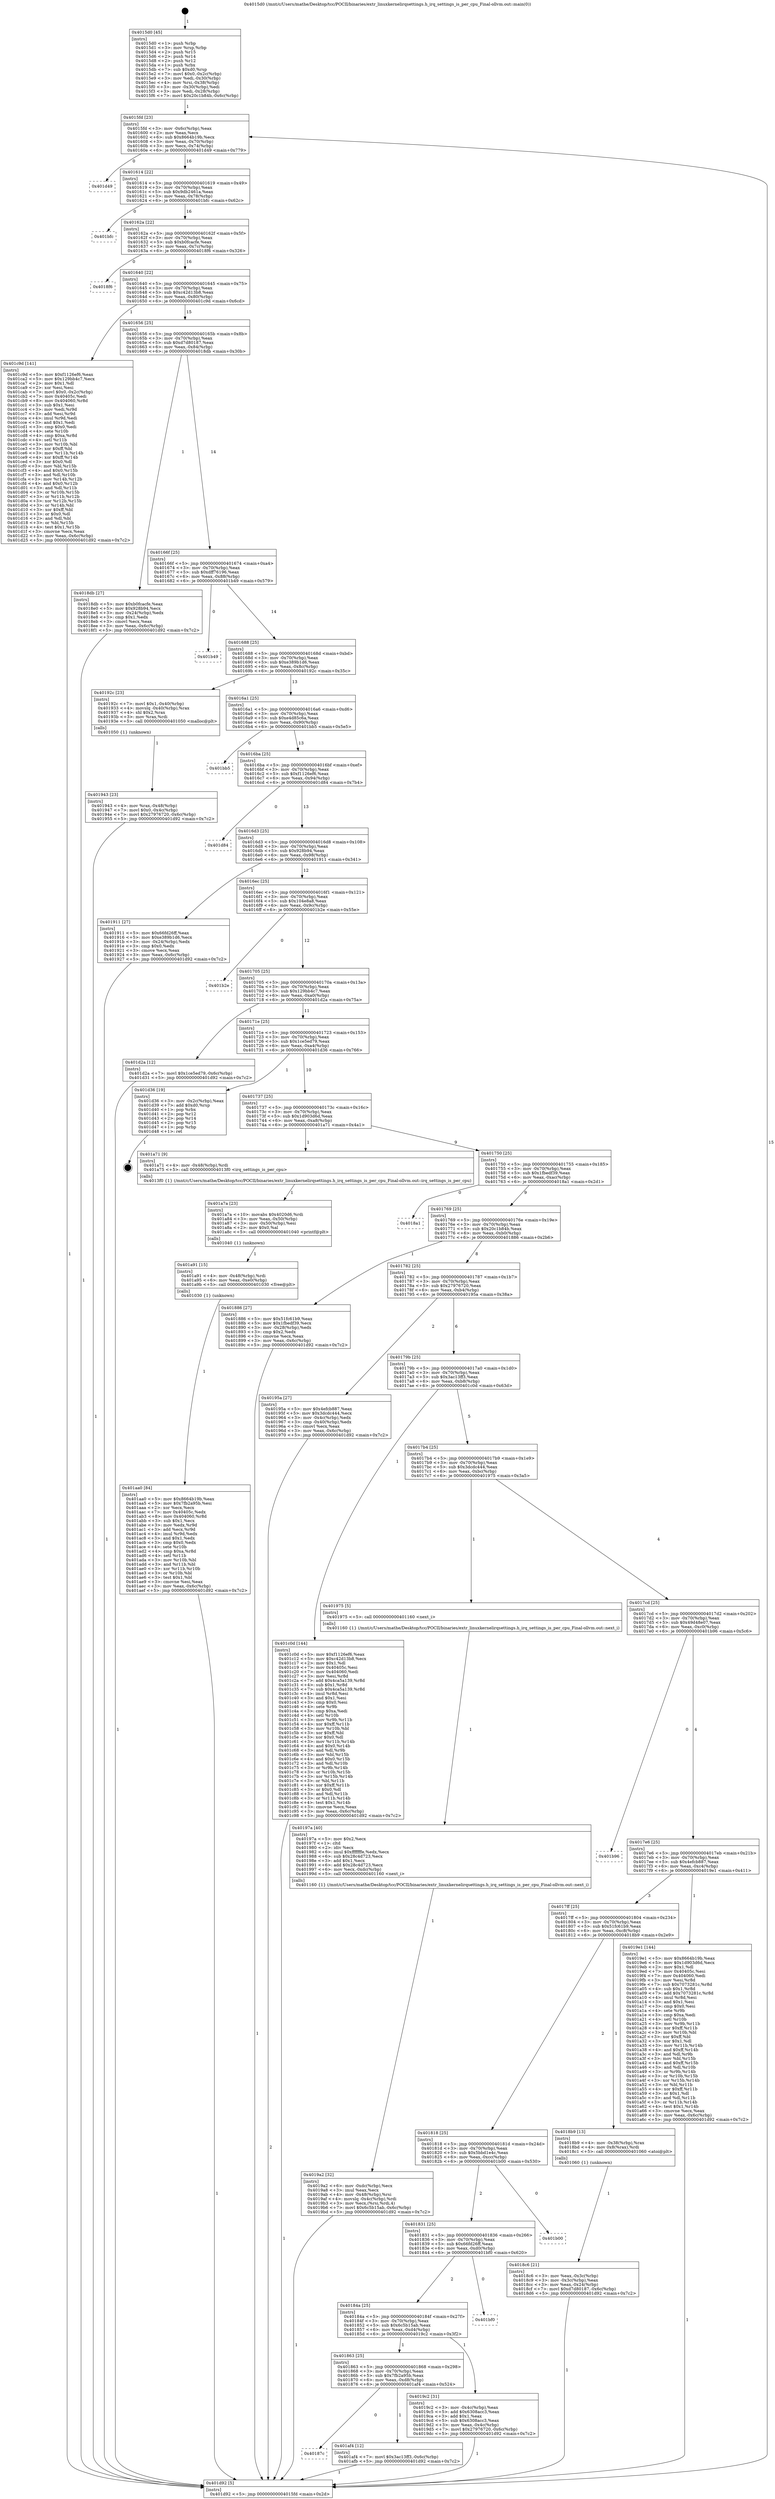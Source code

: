 digraph "0x4015d0" {
  label = "0x4015d0 (/mnt/c/Users/mathe/Desktop/tcc/POCII/binaries/extr_linuxkernelirqsettings.h_irq_settings_is_per_cpu_Final-ollvm.out::main(0))"
  labelloc = "t"
  node[shape=record]

  Entry [label="",width=0.3,height=0.3,shape=circle,fillcolor=black,style=filled]
  "0x4015fd" [label="{
     0x4015fd [23]\l
     | [instrs]\l
     &nbsp;&nbsp;0x4015fd \<+3\>: mov -0x6c(%rbp),%eax\l
     &nbsp;&nbsp;0x401600 \<+2\>: mov %eax,%ecx\l
     &nbsp;&nbsp;0x401602 \<+6\>: sub $0x8664b19b,%ecx\l
     &nbsp;&nbsp;0x401608 \<+3\>: mov %eax,-0x70(%rbp)\l
     &nbsp;&nbsp;0x40160b \<+3\>: mov %ecx,-0x74(%rbp)\l
     &nbsp;&nbsp;0x40160e \<+6\>: je 0000000000401d49 \<main+0x779\>\l
  }"]
  "0x401d49" [label="{
     0x401d49\l
  }", style=dashed]
  "0x401614" [label="{
     0x401614 [22]\l
     | [instrs]\l
     &nbsp;&nbsp;0x401614 \<+5\>: jmp 0000000000401619 \<main+0x49\>\l
     &nbsp;&nbsp;0x401619 \<+3\>: mov -0x70(%rbp),%eax\l
     &nbsp;&nbsp;0x40161c \<+5\>: sub $0x9db2461a,%eax\l
     &nbsp;&nbsp;0x401621 \<+3\>: mov %eax,-0x78(%rbp)\l
     &nbsp;&nbsp;0x401624 \<+6\>: je 0000000000401bfc \<main+0x62c\>\l
  }"]
  Exit [label="",width=0.3,height=0.3,shape=circle,fillcolor=black,style=filled,peripheries=2]
  "0x401bfc" [label="{
     0x401bfc\l
  }", style=dashed]
  "0x40162a" [label="{
     0x40162a [22]\l
     | [instrs]\l
     &nbsp;&nbsp;0x40162a \<+5\>: jmp 000000000040162f \<main+0x5f\>\l
     &nbsp;&nbsp;0x40162f \<+3\>: mov -0x70(%rbp),%eax\l
     &nbsp;&nbsp;0x401632 \<+5\>: sub $0xb0fcacfe,%eax\l
     &nbsp;&nbsp;0x401637 \<+3\>: mov %eax,-0x7c(%rbp)\l
     &nbsp;&nbsp;0x40163a \<+6\>: je 00000000004018f6 \<main+0x326\>\l
  }"]
  "0x40187c" [label="{
     0x40187c\l
  }", style=dashed]
  "0x4018f6" [label="{
     0x4018f6\l
  }", style=dashed]
  "0x401640" [label="{
     0x401640 [22]\l
     | [instrs]\l
     &nbsp;&nbsp;0x401640 \<+5\>: jmp 0000000000401645 \<main+0x75\>\l
     &nbsp;&nbsp;0x401645 \<+3\>: mov -0x70(%rbp),%eax\l
     &nbsp;&nbsp;0x401648 \<+5\>: sub $0xc42d13b8,%eax\l
     &nbsp;&nbsp;0x40164d \<+3\>: mov %eax,-0x80(%rbp)\l
     &nbsp;&nbsp;0x401650 \<+6\>: je 0000000000401c9d \<main+0x6cd\>\l
  }"]
  "0x401af4" [label="{
     0x401af4 [12]\l
     | [instrs]\l
     &nbsp;&nbsp;0x401af4 \<+7\>: movl $0x3ac13ff3,-0x6c(%rbp)\l
     &nbsp;&nbsp;0x401afb \<+5\>: jmp 0000000000401d92 \<main+0x7c2\>\l
  }"]
  "0x401c9d" [label="{
     0x401c9d [141]\l
     | [instrs]\l
     &nbsp;&nbsp;0x401c9d \<+5\>: mov $0xf1126ef6,%eax\l
     &nbsp;&nbsp;0x401ca2 \<+5\>: mov $0x129bb4c7,%ecx\l
     &nbsp;&nbsp;0x401ca7 \<+2\>: mov $0x1,%dl\l
     &nbsp;&nbsp;0x401ca9 \<+2\>: xor %esi,%esi\l
     &nbsp;&nbsp;0x401cab \<+7\>: movl $0x0,-0x2c(%rbp)\l
     &nbsp;&nbsp;0x401cb2 \<+7\>: mov 0x40405c,%edi\l
     &nbsp;&nbsp;0x401cb9 \<+8\>: mov 0x404060,%r8d\l
     &nbsp;&nbsp;0x401cc1 \<+3\>: sub $0x1,%esi\l
     &nbsp;&nbsp;0x401cc4 \<+3\>: mov %edi,%r9d\l
     &nbsp;&nbsp;0x401cc7 \<+3\>: add %esi,%r9d\l
     &nbsp;&nbsp;0x401cca \<+4\>: imul %r9d,%edi\l
     &nbsp;&nbsp;0x401cce \<+3\>: and $0x1,%edi\l
     &nbsp;&nbsp;0x401cd1 \<+3\>: cmp $0x0,%edi\l
     &nbsp;&nbsp;0x401cd4 \<+4\>: sete %r10b\l
     &nbsp;&nbsp;0x401cd8 \<+4\>: cmp $0xa,%r8d\l
     &nbsp;&nbsp;0x401cdc \<+4\>: setl %r11b\l
     &nbsp;&nbsp;0x401ce0 \<+3\>: mov %r10b,%bl\l
     &nbsp;&nbsp;0x401ce3 \<+3\>: xor $0xff,%bl\l
     &nbsp;&nbsp;0x401ce6 \<+3\>: mov %r11b,%r14b\l
     &nbsp;&nbsp;0x401ce9 \<+4\>: xor $0xff,%r14b\l
     &nbsp;&nbsp;0x401ced \<+3\>: xor $0x0,%dl\l
     &nbsp;&nbsp;0x401cf0 \<+3\>: mov %bl,%r15b\l
     &nbsp;&nbsp;0x401cf3 \<+4\>: and $0x0,%r15b\l
     &nbsp;&nbsp;0x401cf7 \<+3\>: and %dl,%r10b\l
     &nbsp;&nbsp;0x401cfa \<+3\>: mov %r14b,%r12b\l
     &nbsp;&nbsp;0x401cfd \<+4\>: and $0x0,%r12b\l
     &nbsp;&nbsp;0x401d01 \<+3\>: and %dl,%r11b\l
     &nbsp;&nbsp;0x401d04 \<+3\>: or %r10b,%r15b\l
     &nbsp;&nbsp;0x401d07 \<+3\>: or %r11b,%r12b\l
     &nbsp;&nbsp;0x401d0a \<+3\>: xor %r12b,%r15b\l
     &nbsp;&nbsp;0x401d0d \<+3\>: or %r14b,%bl\l
     &nbsp;&nbsp;0x401d10 \<+3\>: xor $0xff,%bl\l
     &nbsp;&nbsp;0x401d13 \<+3\>: or $0x0,%dl\l
     &nbsp;&nbsp;0x401d16 \<+2\>: and %dl,%bl\l
     &nbsp;&nbsp;0x401d18 \<+3\>: or %bl,%r15b\l
     &nbsp;&nbsp;0x401d1b \<+4\>: test $0x1,%r15b\l
     &nbsp;&nbsp;0x401d1f \<+3\>: cmovne %ecx,%eax\l
     &nbsp;&nbsp;0x401d22 \<+3\>: mov %eax,-0x6c(%rbp)\l
     &nbsp;&nbsp;0x401d25 \<+5\>: jmp 0000000000401d92 \<main+0x7c2\>\l
  }"]
  "0x401656" [label="{
     0x401656 [25]\l
     | [instrs]\l
     &nbsp;&nbsp;0x401656 \<+5\>: jmp 000000000040165b \<main+0x8b\>\l
     &nbsp;&nbsp;0x40165b \<+3\>: mov -0x70(%rbp),%eax\l
     &nbsp;&nbsp;0x40165e \<+5\>: sub $0xd7d80187,%eax\l
     &nbsp;&nbsp;0x401663 \<+6\>: mov %eax,-0x84(%rbp)\l
     &nbsp;&nbsp;0x401669 \<+6\>: je 00000000004018db \<main+0x30b\>\l
  }"]
  "0x401aa0" [label="{
     0x401aa0 [84]\l
     | [instrs]\l
     &nbsp;&nbsp;0x401aa0 \<+5\>: mov $0x8664b19b,%eax\l
     &nbsp;&nbsp;0x401aa5 \<+5\>: mov $0x7fb2a95b,%esi\l
     &nbsp;&nbsp;0x401aaa \<+2\>: xor %ecx,%ecx\l
     &nbsp;&nbsp;0x401aac \<+7\>: mov 0x40405c,%edx\l
     &nbsp;&nbsp;0x401ab3 \<+8\>: mov 0x404060,%r8d\l
     &nbsp;&nbsp;0x401abb \<+3\>: sub $0x1,%ecx\l
     &nbsp;&nbsp;0x401abe \<+3\>: mov %edx,%r9d\l
     &nbsp;&nbsp;0x401ac1 \<+3\>: add %ecx,%r9d\l
     &nbsp;&nbsp;0x401ac4 \<+4\>: imul %r9d,%edx\l
     &nbsp;&nbsp;0x401ac8 \<+3\>: and $0x1,%edx\l
     &nbsp;&nbsp;0x401acb \<+3\>: cmp $0x0,%edx\l
     &nbsp;&nbsp;0x401ace \<+4\>: sete %r10b\l
     &nbsp;&nbsp;0x401ad2 \<+4\>: cmp $0xa,%r8d\l
     &nbsp;&nbsp;0x401ad6 \<+4\>: setl %r11b\l
     &nbsp;&nbsp;0x401ada \<+3\>: mov %r10b,%bl\l
     &nbsp;&nbsp;0x401add \<+3\>: and %r11b,%bl\l
     &nbsp;&nbsp;0x401ae0 \<+3\>: xor %r11b,%r10b\l
     &nbsp;&nbsp;0x401ae3 \<+3\>: or %r10b,%bl\l
     &nbsp;&nbsp;0x401ae6 \<+3\>: test $0x1,%bl\l
     &nbsp;&nbsp;0x401ae9 \<+3\>: cmovne %esi,%eax\l
     &nbsp;&nbsp;0x401aec \<+3\>: mov %eax,-0x6c(%rbp)\l
     &nbsp;&nbsp;0x401aef \<+5\>: jmp 0000000000401d92 \<main+0x7c2\>\l
  }"]
  "0x4018db" [label="{
     0x4018db [27]\l
     | [instrs]\l
     &nbsp;&nbsp;0x4018db \<+5\>: mov $0xb0fcacfe,%eax\l
     &nbsp;&nbsp;0x4018e0 \<+5\>: mov $0x928b94,%ecx\l
     &nbsp;&nbsp;0x4018e5 \<+3\>: mov -0x24(%rbp),%edx\l
     &nbsp;&nbsp;0x4018e8 \<+3\>: cmp $0x1,%edx\l
     &nbsp;&nbsp;0x4018eb \<+3\>: cmovl %ecx,%eax\l
     &nbsp;&nbsp;0x4018ee \<+3\>: mov %eax,-0x6c(%rbp)\l
     &nbsp;&nbsp;0x4018f1 \<+5\>: jmp 0000000000401d92 \<main+0x7c2\>\l
  }"]
  "0x40166f" [label="{
     0x40166f [25]\l
     | [instrs]\l
     &nbsp;&nbsp;0x40166f \<+5\>: jmp 0000000000401674 \<main+0xa4\>\l
     &nbsp;&nbsp;0x401674 \<+3\>: mov -0x70(%rbp),%eax\l
     &nbsp;&nbsp;0x401677 \<+5\>: sub $0xdff76196,%eax\l
     &nbsp;&nbsp;0x40167c \<+6\>: mov %eax,-0x88(%rbp)\l
     &nbsp;&nbsp;0x401682 \<+6\>: je 0000000000401b49 \<main+0x579\>\l
  }"]
  "0x401a91" [label="{
     0x401a91 [15]\l
     | [instrs]\l
     &nbsp;&nbsp;0x401a91 \<+4\>: mov -0x48(%rbp),%rdi\l
     &nbsp;&nbsp;0x401a95 \<+6\>: mov %eax,-0xe0(%rbp)\l
     &nbsp;&nbsp;0x401a9b \<+5\>: call 0000000000401030 \<free@plt\>\l
     | [calls]\l
     &nbsp;&nbsp;0x401030 \{1\} (unknown)\l
  }"]
  "0x401b49" [label="{
     0x401b49\l
  }", style=dashed]
  "0x401688" [label="{
     0x401688 [25]\l
     | [instrs]\l
     &nbsp;&nbsp;0x401688 \<+5\>: jmp 000000000040168d \<main+0xbd\>\l
     &nbsp;&nbsp;0x40168d \<+3\>: mov -0x70(%rbp),%eax\l
     &nbsp;&nbsp;0x401690 \<+5\>: sub $0xe389b1d6,%eax\l
     &nbsp;&nbsp;0x401695 \<+6\>: mov %eax,-0x8c(%rbp)\l
     &nbsp;&nbsp;0x40169b \<+6\>: je 000000000040192c \<main+0x35c\>\l
  }"]
  "0x401a7a" [label="{
     0x401a7a [23]\l
     | [instrs]\l
     &nbsp;&nbsp;0x401a7a \<+10\>: movabs $0x4020d6,%rdi\l
     &nbsp;&nbsp;0x401a84 \<+3\>: mov %eax,-0x50(%rbp)\l
     &nbsp;&nbsp;0x401a87 \<+3\>: mov -0x50(%rbp),%esi\l
     &nbsp;&nbsp;0x401a8a \<+2\>: mov $0x0,%al\l
     &nbsp;&nbsp;0x401a8c \<+5\>: call 0000000000401040 \<printf@plt\>\l
     | [calls]\l
     &nbsp;&nbsp;0x401040 \{1\} (unknown)\l
  }"]
  "0x40192c" [label="{
     0x40192c [23]\l
     | [instrs]\l
     &nbsp;&nbsp;0x40192c \<+7\>: movl $0x1,-0x40(%rbp)\l
     &nbsp;&nbsp;0x401933 \<+4\>: movslq -0x40(%rbp),%rax\l
     &nbsp;&nbsp;0x401937 \<+4\>: shl $0x2,%rax\l
     &nbsp;&nbsp;0x40193b \<+3\>: mov %rax,%rdi\l
     &nbsp;&nbsp;0x40193e \<+5\>: call 0000000000401050 \<malloc@plt\>\l
     | [calls]\l
     &nbsp;&nbsp;0x401050 \{1\} (unknown)\l
  }"]
  "0x4016a1" [label="{
     0x4016a1 [25]\l
     | [instrs]\l
     &nbsp;&nbsp;0x4016a1 \<+5\>: jmp 00000000004016a6 \<main+0xd6\>\l
     &nbsp;&nbsp;0x4016a6 \<+3\>: mov -0x70(%rbp),%eax\l
     &nbsp;&nbsp;0x4016a9 \<+5\>: sub $0xe4d85c6a,%eax\l
     &nbsp;&nbsp;0x4016ae \<+6\>: mov %eax,-0x90(%rbp)\l
     &nbsp;&nbsp;0x4016b4 \<+6\>: je 0000000000401bb5 \<main+0x5e5\>\l
  }"]
  "0x401863" [label="{
     0x401863 [25]\l
     | [instrs]\l
     &nbsp;&nbsp;0x401863 \<+5\>: jmp 0000000000401868 \<main+0x298\>\l
     &nbsp;&nbsp;0x401868 \<+3\>: mov -0x70(%rbp),%eax\l
     &nbsp;&nbsp;0x40186b \<+5\>: sub $0x7fb2a95b,%eax\l
     &nbsp;&nbsp;0x401870 \<+6\>: mov %eax,-0xd8(%rbp)\l
     &nbsp;&nbsp;0x401876 \<+6\>: je 0000000000401af4 \<main+0x524\>\l
  }"]
  "0x401bb5" [label="{
     0x401bb5\l
  }", style=dashed]
  "0x4016ba" [label="{
     0x4016ba [25]\l
     | [instrs]\l
     &nbsp;&nbsp;0x4016ba \<+5\>: jmp 00000000004016bf \<main+0xef\>\l
     &nbsp;&nbsp;0x4016bf \<+3\>: mov -0x70(%rbp),%eax\l
     &nbsp;&nbsp;0x4016c2 \<+5\>: sub $0xf1126ef6,%eax\l
     &nbsp;&nbsp;0x4016c7 \<+6\>: mov %eax,-0x94(%rbp)\l
     &nbsp;&nbsp;0x4016cd \<+6\>: je 0000000000401d84 \<main+0x7b4\>\l
  }"]
  "0x4019c2" [label="{
     0x4019c2 [31]\l
     | [instrs]\l
     &nbsp;&nbsp;0x4019c2 \<+3\>: mov -0x4c(%rbp),%eax\l
     &nbsp;&nbsp;0x4019c5 \<+5\>: add $0x6308acc3,%eax\l
     &nbsp;&nbsp;0x4019ca \<+3\>: add $0x1,%eax\l
     &nbsp;&nbsp;0x4019cd \<+5\>: sub $0x6308acc3,%eax\l
     &nbsp;&nbsp;0x4019d2 \<+3\>: mov %eax,-0x4c(%rbp)\l
     &nbsp;&nbsp;0x4019d5 \<+7\>: movl $0x27976720,-0x6c(%rbp)\l
     &nbsp;&nbsp;0x4019dc \<+5\>: jmp 0000000000401d92 \<main+0x7c2\>\l
  }"]
  "0x401d84" [label="{
     0x401d84\l
  }", style=dashed]
  "0x4016d3" [label="{
     0x4016d3 [25]\l
     | [instrs]\l
     &nbsp;&nbsp;0x4016d3 \<+5\>: jmp 00000000004016d8 \<main+0x108\>\l
     &nbsp;&nbsp;0x4016d8 \<+3\>: mov -0x70(%rbp),%eax\l
     &nbsp;&nbsp;0x4016db \<+5\>: sub $0x928b94,%eax\l
     &nbsp;&nbsp;0x4016e0 \<+6\>: mov %eax,-0x98(%rbp)\l
     &nbsp;&nbsp;0x4016e6 \<+6\>: je 0000000000401911 \<main+0x341\>\l
  }"]
  "0x40184a" [label="{
     0x40184a [25]\l
     | [instrs]\l
     &nbsp;&nbsp;0x40184a \<+5\>: jmp 000000000040184f \<main+0x27f\>\l
     &nbsp;&nbsp;0x40184f \<+3\>: mov -0x70(%rbp),%eax\l
     &nbsp;&nbsp;0x401852 \<+5\>: sub $0x6c5b15ab,%eax\l
     &nbsp;&nbsp;0x401857 \<+6\>: mov %eax,-0xd4(%rbp)\l
     &nbsp;&nbsp;0x40185d \<+6\>: je 00000000004019c2 \<main+0x3f2\>\l
  }"]
  "0x401911" [label="{
     0x401911 [27]\l
     | [instrs]\l
     &nbsp;&nbsp;0x401911 \<+5\>: mov $0x66fd26ff,%eax\l
     &nbsp;&nbsp;0x401916 \<+5\>: mov $0xe389b1d6,%ecx\l
     &nbsp;&nbsp;0x40191b \<+3\>: mov -0x24(%rbp),%edx\l
     &nbsp;&nbsp;0x40191e \<+3\>: cmp $0x0,%edx\l
     &nbsp;&nbsp;0x401921 \<+3\>: cmove %ecx,%eax\l
     &nbsp;&nbsp;0x401924 \<+3\>: mov %eax,-0x6c(%rbp)\l
     &nbsp;&nbsp;0x401927 \<+5\>: jmp 0000000000401d92 \<main+0x7c2\>\l
  }"]
  "0x4016ec" [label="{
     0x4016ec [25]\l
     | [instrs]\l
     &nbsp;&nbsp;0x4016ec \<+5\>: jmp 00000000004016f1 \<main+0x121\>\l
     &nbsp;&nbsp;0x4016f1 \<+3\>: mov -0x70(%rbp),%eax\l
     &nbsp;&nbsp;0x4016f4 \<+5\>: sub $0x104e8a8,%eax\l
     &nbsp;&nbsp;0x4016f9 \<+6\>: mov %eax,-0x9c(%rbp)\l
     &nbsp;&nbsp;0x4016ff \<+6\>: je 0000000000401b2e \<main+0x55e\>\l
  }"]
  "0x401bf0" [label="{
     0x401bf0\l
  }", style=dashed]
  "0x401b2e" [label="{
     0x401b2e\l
  }", style=dashed]
  "0x401705" [label="{
     0x401705 [25]\l
     | [instrs]\l
     &nbsp;&nbsp;0x401705 \<+5\>: jmp 000000000040170a \<main+0x13a\>\l
     &nbsp;&nbsp;0x40170a \<+3\>: mov -0x70(%rbp),%eax\l
     &nbsp;&nbsp;0x40170d \<+5\>: sub $0x129bb4c7,%eax\l
     &nbsp;&nbsp;0x401712 \<+6\>: mov %eax,-0xa0(%rbp)\l
     &nbsp;&nbsp;0x401718 \<+6\>: je 0000000000401d2a \<main+0x75a\>\l
  }"]
  "0x401831" [label="{
     0x401831 [25]\l
     | [instrs]\l
     &nbsp;&nbsp;0x401831 \<+5\>: jmp 0000000000401836 \<main+0x266\>\l
     &nbsp;&nbsp;0x401836 \<+3\>: mov -0x70(%rbp),%eax\l
     &nbsp;&nbsp;0x401839 \<+5\>: sub $0x66fd26ff,%eax\l
     &nbsp;&nbsp;0x40183e \<+6\>: mov %eax,-0xd0(%rbp)\l
     &nbsp;&nbsp;0x401844 \<+6\>: je 0000000000401bf0 \<main+0x620\>\l
  }"]
  "0x401d2a" [label="{
     0x401d2a [12]\l
     | [instrs]\l
     &nbsp;&nbsp;0x401d2a \<+7\>: movl $0x1ce5ed79,-0x6c(%rbp)\l
     &nbsp;&nbsp;0x401d31 \<+5\>: jmp 0000000000401d92 \<main+0x7c2\>\l
  }"]
  "0x40171e" [label="{
     0x40171e [25]\l
     | [instrs]\l
     &nbsp;&nbsp;0x40171e \<+5\>: jmp 0000000000401723 \<main+0x153\>\l
     &nbsp;&nbsp;0x401723 \<+3\>: mov -0x70(%rbp),%eax\l
     &nbsp;&nbsp;0x401726 \<+5\>: sub $0x1ce5ed79,%eax\l
     &nbsp;&nbsp;0x40172b \<+6\>: mov %eax,-0xa4(%rbp)\l
     &nbsp;&nbsp;0x401731 \<+6\>: je 0000000000401d36 \<main+0x766\>\l
  }"]
  "0x401b00" [label="{
     0x401b00\l
  }", style=dashed]
  "0x401d36" [label="{
     0x401d36 [19]\l
     | [instrs]\l
     &nbsp;&nbsp;0x401d36 \<+3\>: mov -0x2c(%rbp),%eax\l
     &nbsp;&nbsp;0x401d39 \<+7\>: add $0xd0,%rsp\l
     &nbsp;&nbsp;0x401d40 \<+1\>: pop %rbx\l
     &nbsp;&nbsp;0x401d41 \<+2\>: pop %r12\l
     &nbsp;&nbsp;0x401d43 \<+2\>: pop %r14\l
     &nbsp;&nbsp;0x401d45 \<+2\>: pop %r15\l
     &nbsp;&nbsp;0x401d47 \<+1\>: pop %rbp\l
     &nbsp;&nbsp;0x401d48 \<+1\>: ret\l
  }"]
  "0x401737" [label="{
     0x401737 [25]\l
     | [instrs]\l
     &nbsp;&nbsp;0x401737 \<+5\>: jmp 000000000040173c \<main+0x16c\>\l
     &nbsp;&nbsp;0x40173c \<+3\>: mov -0x70(%rbp),%eax\l
     &nbsp;&nbsp;0x40173f \<+5\>: sub $0x1d903d6d,%eax\l
     &nbsp;&nbsp;0x401744 \<+6\>: mov %eax,-0xa8(%rbp)\l
     &nbsp;&nbsp;0x40174a \<+6\>: je 0000000000401a71 \<main+0x4a1\>\l
  }"]
  "0x4019a2" [label="{
     0x4019a2 [32]\l
     | [instrs]\l
     &nbsp;&nbsp;0x4019a2 \<+6\>: mov -0xdc(%rbp),%ecx\l
     &nbsp;&nbsp;0x4019a8 \<+3\>: imul %eax,%ecx\l
     &nbsp;&nbsp;0x4019ab \<+4\>: mov -0x48(%rbp),%rsi\l
     &nbsp;&nbsp;0x4019af \<+4\>: movslq -0x4c(%rbp),%rdi\l
     &nbsp;&nbsp;0x4019b3 \<+3\>: mov %ecx,(%rsi,%rdi,4)\l
     &nbsp;&nbsp;0x4019b6 \<+7\>: movl $0x6c5b15ab,-0x6c(%rbp)\l
     &nbsp;&nbsp;0x4019bd \<+5\>: jmp 0000000000401d92 \<main+0x7c2\>\l
  }"]
  "0x401a71" [label="{
     0x401a71 [9]\l
     | [instrs]\l
     &nbsp;&nbsp;0x401a71 \<+4\>: mov -0x48(%rbp),%rdi\l
     &nbsp;&nbsp;0x401a75 \<+5\>: call 00000000004013f0 \<irq_settings_is_per_cpu\>\l
     | [calls]\l
     &nbsp;&nbsp;0x4013f0 \{1\} (/mnt/c/Users/mathe/Desktop/tcc/POCII/binaries/extr_linuxkernelirqsettings.h_irq_settings_is_per_cpu_Final-ollvm.out::irq_settings_is_per_cpu)\l
  }"]
  "0x401750" [label="{
     0x401750 [25]\l
     | [instrs]\l
     &nbsp;&nbsp;0x401750 \<+5\>: jmp 0000000000401755 \<main+0x185\>\l
     &nbsp;&nbsp;0x401755 \<+3\>: mov -0x70(%rbp),%eax\l
     &nbsp;&nbsp;0x401758 \<+5\>: sub $0x1fbedf39,%eax\l
     &nbsp;&nbsp;0x40175d \<+6\>: mov %eax,-0xac(%rbp)\l
     &nbsp;&nbsp;0x401763 \<+6\>: je 00000000004018a1 \<main+0x2d1\>\l
  }"]
  "0x40197a" [label="{
     0x40197a [40]\l
     | [instrs]\l
     &nbsp;&nbsp;0x40197a \<+5\>: mov $0x2,%ecx\l
     &nbsp;&nbsp;0x40197f \<+1\>: cltd\l
     &nbsp;&nbsp;0x401980 \<+2\>: idiv %ecx\l
     &nbsp;&nbsp;0x401982 \<+6\>: imul $0xfffffffe,%edx,%ecx\l
     &nbsp;&nbsp;0x401988 \<+6\>: sub $0x28c4d723,%ecx\l
     &nbsp;&nbsp;0x40198e \<+3\>: add $0x1,%ecx\l
     &nbsp;&nbsp;0x401991 \<+6\>: add $0x28c4d723,%ecx\l
     &nbsp;&nbsp;0x401997 \<+6\>: mov %ecx,-0xdc(%rbp)\l
     &nbsp;&nbsp;0x40199d \<+5\>: call 0000000000401160 \<next_i\>\l
     | [calls]\l
     &nbsp;&nbsp;0x401160 \{1\} (/mnt/c/Users/mathe/Desktop/tcc/POCII/binaries/extr_linuxkernelirqsettings.h_irq_settings_is_per_cpu_Final-ollvm.out::next_i)\l
  }"]
  "0x4018a1" [label="{
     0x4018a1\l
  }", style=dashed]
  "0x401769" [label="{
     0x401769 [25]\l
     | [instrs]\l
     &nbsp;&nbsp;0x401769 \<+5\>: jmp 000000000040176e \<main+0x19e\>\l
     &nbsp;&nbsp;0x40176e \<+3\>: mov -0x70(%rbp),%eax\l
     &nbsp;&nbsp;0x401771 \<+5\>: sub $0x20c1b84b,%eax\l
     &nbsp;&nbsp;0x401776 \<+6\>: mov %eax,-0xb0(%rbp)\l
     &nbsp;&nbsp;0x40177c \<+6\>: je 0000000000401886 \<main+0x2b6\>\l
  }"]
  "0x401943" [label="{
     0x401943 [23]\l
     | [instrs]\l
     &nbsp;&nbsp;0x401943 \<+4\>: mov %rax,-0x48(%rbp)\l
     &nbsp;&nbsp;0x401947 \<+7\>: movl $0x0,-0x4c(%rbp)\l
     &nbsp;&nbsp;0x40194e \<+7\>: movl $0x27976720,-0x6c(%rbp)\l
     &nbsp;&nbsp;0x401955 \<+5\>: jmp 0000000000401d92 \<main+0x7c2\>\l
  }"]
  "0x401886" [label="{
     0x401886 [27]\l
     | [instrs]\l
     &nbsp;&nbsp;0x401886 \<+5\>: mov $0x51fc61b9,%eax\l
     &nbsp;&nbsp;0x40188b \<+5\>: mov $0x1fbedf39,%ecx\l
     &nbsp;&nbsp;0x401890 \<+3\>: mov -0x28(%rbp),%edx\l
     &nbsp;&nbsp;0x401893 \<+3\>: cmp $0x2,%edx\l
     &nbsp;&nbsp;0x401896 \<+3\>: cmovne %ecx,%eax\l
     &nbsp;&nbsp;0x401899 \<+3\>: mov %eax,-0x6c(%rbp)\l
     &nbsp;&nbsp;0x40189c \<+5\>: jmp 0000000000401d92 \<main+0x7c2\>\l
  }"]
  "0x401782" [label="{
     0x401782 [25]\l
     | [instrs]\l
     &nbsp;&nbsp;0x401782 \<+5\>: jmp 0000000000401787 \<main+0x1b7\>\l
     &nbsp;&nbsp;0x401787 \<+3\>: mov -0x70(%rbp),%eax\l
     &nbsp;&nbsp;0x40178a \<+5\>: sub $0x27976720,%eax\l
     &nbsp;&nbsp;0x40178f \<+6\>: mov %eax,-0xb4(%rbp)\l
     &nbsp;&nbsp;0x401795 \<+6\>: je 000000000040195a \<main+0x38a\>\l
  }"]
  "0x401d92" [label="{
     0x401d92 [5]\l
     | [instrs]\l
     &nbsp;&nbsp;0x401d92 \<+5\>: jmp 00000000004015fd \<main+0x2d\>\l
  }"]
  "0x4015d0" [label="{
     0x4015d0 [45]\l
     | [instrs]\l
     &nbsp;&nbsp;0x4015d0 \<+1\>: push %rbp\l
     &nbsp;&nbsp;0x4015d1 \<+3\>: mov %rsp,%rbp\l
     &nbsp;&nbsp;0x4015d4 \<+2\>: push %r15\l
     &nbsp;&nbsp;0x4015d6 \<+2\>: push %r14\l
     &nbsp;&nbsp;0x4015d8 \<+2\>: push %r12\l
     &nbsp;&nbsp;0x4015da \<+1\>: push %rbx\l
     &nbsp;&nbsp;0x4015db \<+7\>: sub $0xd0,%rsp\l
     &nbsp;&nbsp;0x4015e2 \<+7\>: movl $0x0,-0x2c(%rbp)\l
     &nbsp;&nbsp;0x4015e9 \<+3\>: mov %edi,-0x30(%rbp)\l
     &nbsp;&nbsp;0x4015ec \<+4\>: mov %rsi,-0x38(%rbp)\l
     &nbsp;&nbsp;0x4015f0 \<+3\>: mov -0x30(%rbp),%edi\l
     &nbsp;&nbsp;0x4015f3 \<+3\>: mov %edi,-0x28(%rbp)\l
     &nbsp;&nbsp;0x4015f6 \<+7\>: movl $0x20c1b84b,-0x6c(%rbp)\l
  }"]
  "0x4018c6" [label="{
     0x4018c6 [21]\l
     | [instrs]\l
     &nbsp;&nbsp;0x4018c6 \<+3\>: mov %eax,-0x3c(%rbp)\l
     &nbsp;&nbsp;0x4018c9 \<+3\>: mov -0x3c(%rbp),%eax\l
     &nbsp;&nbsp;0x4018cc \<+3\>: mov %eax,-0x24(%rbp)\l
     &nbsp;&nbsp;0x4018cf \<+7\>: movl $0xd7d80187,-0x6c(%rbp)\l
     &nbsp;&nbsp;0x4018d6 \<+5\>: jmp 0000000000401d92 \<main+0x7c2\>\l
  }"]
  "0x40195a" [label="{
     0x40195a [27]\l
     | [instrs]\l
     &nbsp;&nbsp;0x40195a \<+5\>: mov $0x4efcb887,%eax\l
     &nbsp;&nbsp;0x40195f \<+5\>: mov $0x3dcdc444,%ecx\l
     &nbsp;&nbsp;0x401964 \<+3\>: mov -0x4c(%rbp),%edx\l
     &nbsp;&nbsp;0x401967 \<+3\>: cmp -0x40(%rbp),%edx\l
     &nbsp;&nbsp;0x40196a \<+3\>: cmovl %ecx,%eax\l
     &nbsp;&nbsp;0x40196d \<+3\>: mov %eax,-0x6c(%rbp)\l
     &nbsp;&nbsp;0x401970 \<+5\>: jmp 0000000000401d92 \<main+0x7c2\>\l
  }"]
  "0x40179b" [label="{
     0x40179b [25]\l
     | [instrs]\l
     &nbsp;&nbsp;0x40179b \<+5\>: jmp 00000000004017a0 \<main+0x1d0\>\l
     &nbsp;&nbsp;0x4017a0 \<+3\>: mov -0x70(%rbp),%eax\l
     &nbsp;&nbsp;0x4017a3 \<+5\>: sub $0x3ac13ff3,%eax\l
     &nbsp;&nbsp;0x4017a8 \<+6\>: mov %eax,-0xb8(%rbp)\l
     &nbsp;&nbsp;0x4017ae \<+6\>: je 0000000000401c0d \<main+0x63d\>\l
  }"]
  "0x401818" [label="{
     0x401818 [25]\l
     | [instrs]\l
     &nbsp;&nbsp;0x401818 \<+5\>: jmp 000000000040181d \<main+0x24d\>\l
     &nbsp;&nbsp;0x40181d \<+3\>: mov -0x70(%rbp),%eax\l
     &nbsp;&nbsp;0x401820 \<+5\>: sub $0x5bbd1e4c,%eax\l
     &nbsp;&nbsp;0x401825 \<+6\>: mov %eax,-0xcc(%rbp)\l
     &nbsp;&nbsp;0x40182b \<+6\>: je 0000000000401b00 \<main+0x530\>\l
  }"]
  "0x401c0d" [label="{
     0x401c0d [144]\l
     | [instrs]\l
     &nbsp;&nbsp;0x401c0d \<+5\>: mov $0xf1126ef6,%eax\l
     &nbsp;&nbsp;0x401c12 \<+5\>: mov $0xc42d13b8,%ecx\l
     &nbsp;&nbsp;0x401c17 \<+2\>: mov $0x1,%dl\l
     &nbsp;&nbsp;0x401c19 \<+7\>: mov 0x40405c,%esi\l
     &nbsp;&nbsp;0x401c20 \<+7\>: mov 0x404060,%edi\l
     &nbsp;&nbsp;0x401c27 \<+3\>: mov %esi,%r8d\l
     &nbsp;&nbsp;0x401c2a \<+7\>: add $0x4ca5a139,%r8d\l
     &nbsp;&nbsp;0x401c31 \<+4\>: sub $0x1,%r8d\l
     &nbsp;&nbsp;0x401c35 \<+7\>: sub $0x4ca5a139,%r8d\l
     &nbsp;&nbsp;0x401c3c \<+4\>: imul %r8d,%esi\l
     &nbsp;&nbsp;0x401c40 \<+3\>: and $0x1,%esi\l
     &nbsp;&nbsp;0x401c43 \<+3\>: cmp $0x0,%esi\l
     &nbsp;&nbsp;0x401c46 \<+4\>: sete %r9b\l
     &nbsp;&nbsp;0x401c4a \<+3\>: cmp $0xa,%edi\l
     &nbsp;&nbsp;0x401c4d \<+4\>: setl %r10b\l
     &nbsp;&nbsp;0x401c51 \<+3\>: mov %r9b,%r11b\l
     &nbsp;&nbsp;0x401c54 \<+4\>: xor $0xff,%r11b\l
     &nbsp;&nbsp;0x401c58 \<+3\>: mov %r10b,%bl\l
     &nbsp;&nbsp;0x401c5b \<+3\>: xor $0xff,%bl\l
     &nbsp;&nbsp;0x401c5e \<+3\>: xor $0x0,%dl\l
     &nbsp;&nbsp;0x401c61 \<+3\>: mov %r11b,%r14b\l
     &nbsp;&nbsp;0x401c64 \<+4\>: and $0x0,%r14b\l
     &nbsp;&nbsp;0x401c68 \<+3\>: and %dl,%r9b\l
     &nbsp;&nbsp;0x401c6b \<+3\>: mov %bl,%r15b\l
     &nbsp;&nbsp;0x401c6e \<+4\>: and $0x0,%r15b\l
     &nbsp;&nbsp;0x401c72 \<+3\>: and %dl,%r10b\l
     &nbsp;&nbsp;0x401c75 \<+3\>: or %r9b,%r14b\l
     &nbsp;&nbsp;0x401c78 \<+3\>: or %r10b,%r15b\l
     &nbsp;&nbsp;0x401c7b \<+3\>: xor %r15b,%r14b\l
     &nbsp;&nbsp;0x401c7e \<+3\>: or %bl,%r11b\l
     &nbsp;&nbsp;0x401c81 \<+4\>: xor $0xff,%r11b\l
     &nbsp;&nbsp;0x401c85 \<+3\>: or $0x0,%dl\l
     &nbsp;&nbsp;0x401c88 \<+3\>: and %dl,%r11b\l
     &nbsp;&nbsp;0x401c8b \<+3\>: or %r11b,%r14b\l
     &nbsp;&nbsp;0x401c8e \<+4\>: test $0x1,%r14b\l
     &nbsp;&nbsp;0x401c92 \<+3\>: cmovne %ecx,%eax\l
     &nbsp;&nbsp;0x401c95 \<+3\>: mov %eax,-0x6c(%rbp)\l
     &nbsp;&nbsp;0x401c98 \<+5\>: jmp 0000000000401d92 \<main+0x7c2\>\l
  }"]
  "0x4017b4" [label="{
     0x4017b4 [25]\l
     | [instrs]\l
     &nbsp;&nbsp;0x4017b4 \<+5\>: jmp 00000000004017b9 \<main+0x1e9\>\l
     &nbsp;&nbsp;0x4017b9 \<+3\>: mov -0x70(%rbp),%eax\l
     &nbsp;&nbsp;0x4017bc \<+5\>: sub $0x3dcdc444,%eax\l
     &nbsp;&nbsp;0x4017c1 \<+6\>: mov %eax,-0xbc(%rbp)\l
     &nbsp;&nbsp;0x4017c7 \<+6\>: je 0000000000401975 \<main+0x3a5\>\l
  }"]
  "0x4018b9" [label="{
     0x4018b9 [13]\l
     | [instrs]\l
     &nbsp;&nbsp;0x4018b9 \<+4\>: mov -0x38(%rbp),%rax\l
     &nbsp;&nbsp;0x4018bd \<+4\>: mov 0x8(%rax),%rdi\l
     &nbsp;&nbsp;0x4018c1 \<+5\>: call 0000000000401060 \<atoi@plt\>\l
     | [calls]\l
     &nbsp;&nbsp;0x401060 \{1\} (unknown)\l
  }"]
  "0x401975" [label="{
     0x401975 [5]\l
     | [instrs]\l
     &nbsp;&nbsp;0x401975 \<+5\>: call 0000000000401160 \<next_i\>\l
     | [calls]\l
     &nbsp;&nbsp;0x401160 \{1\} (/mnt/c/Users/mathe/Desktop/tcc/POCII/binaries/extr_linuxkernelirqsettings.h_irq_settings_is_per_cpu_Final-ollvm.out::next_i)\l
  }"]
  "0x4017cd" [label="{
     0x4017cd [25]\l
     | [instrs]\l
     &nbsp;&nbsp;0x4017cd \<+5\>: jmp 00000000004017d2 \<main+0x202\>\l
     &nbsp;&nbsp;0x4017d2 \<+3\>: mov -0x70(%rbp),%eax\l
     &nbsp;&nbsp;0x4017d5 \<+5\>: sub $0x49d48e07,%eax\l
     &nbsp;&nbsp;0x4017da \<+6\>: mov %eax,-0xc0(%rbp)\l
     &nbsp;&nbsp;0x4017e0 \<+6\>: je 0000000000401b96 \<main+0x5c6\>\l
  }"]
  "0x4017ff" [label="{
     0x4017ff [25]\l
     | [instrs]\l
     &nbsp;&nbsp;0x4017ff \<+5\>: jmp 0000000000401804 \<main+0x234\>\l
     &nbsp;&nbsp;0x401804 \<+3\>: mov -0x70(%rbp),%eax\l
     &nbsp;&nbsp;0x401807 \<+5\>: sub $0x51fc61b9,%eax\l
     &nbsp;&nbsp;0x40180c \<+6\>: mov %eax,-0xc8(%rbp)\l
     &nbsp;&nbsp;0x401812 \<+6\>: je 00000000004018b9 \<main+0x2e9\>\l
  }"]
  "0x401b96" [label="{
     0x401b96\l
  }", style=dashed]
  "0x4017e6" [label="{
     0x4017e6 [25]\l
     | [instrs]\l
     &nbsp;&nbsp;0x4017e6 \<+5\>: jmp 00000000004017eb \<main+0x21b\>\l
     &nbsp;&nbsp;0x4017eb \<+3\>: mov -0x70(%rbp),%eax\l
     &nbsp;&nbsp;0x4017ee \<+5\>: sub $0x4efcb887,%eax\l
     &nbsp;&nbsp;0x4017f3 \<+6\>: mov %eax,-0xc4(%rbp)\l
     &nbsp;&nbsp;0x4017f9 \<+6\>: je 00000000004019e1 \<main+0x411\>\l
  }"]
  "0x4019e1" [label="{
     0x4019e1 [144]\l
     | [instrs]\l
     &nbsp;&nbsp;0x4019e1 \<+5\>: mov $0x8664b19b,%eax\l
     &nbsp;&nbsp;0x4019e6 \<+5\>: mov $0x1d903d6d,%ecx\l
     &nbsp;&nbsp;0x4019eb \<+2\>: mov $0x1,%dl\l
     &nbsp;&nbsp;0x4019ed \<+7\>: mov 0x40405c,%esi\l
     &nbsp;&nbsp;0x4019f4 \<+7\>: mov 0x404060,%edi\l
     &nbsp;&nbsp;0x4019fb \<+3\>: mov %esi,%r8d\l
     &nbsp;&nbsp;0x4019fe \<+7\>: sub $0x7073281c,%r8d\l
     &nbsp;&nbsp;0x401a05 \<+4\>: sub $0x1,%r8d\l
     &nbsp;&nbsp;0x401a09 \<+7\>: add $0x7073281c,%r8d\l
     &nbsp;&nbsp;0x401a10 \<+4\>: imul %r8d,%esi\l
     &nbsp;&nbsp;0x401a14 \<+3\>: and $0x1,%esi\l
     &nbsp;&nbsp;0x401a17 \<+3\>: cmp $0x0,%esi\l
     &nbsp;&nbsp;0x401a1a \<+4\>: sete %r9b\l
     &nbsp;&nbsp;0x401a1e \<+3\>: cmp $0xa,%edi\l
     &nbsp;&nbsp;0x401a21 \<+4\>: setl %r10b\l
     &nbsp;&nbsp;0x401a25 \<+3\>: mov %r9b,%r11b\l
     &nbsp;&nbsp;0x401a28 \<+4\>: xor $0xff,%r11b\l
     &nbsp;&nbsp;0x401a2c \<+3\>: mov %r10b,%bl\l
     &nbsp;&nbsp;0x401a2f \<+3\>: xor $0xff,%bl\l
     &nbsp;&nbsp;0x401a32 \<+3\>: xor $0x1,%dl\l
     &nbsp;&nbsp;0x401a35 \<+3\>: mov %r11b,%r14b\l
     &nbsp;&nbsp;0x401a38 \<+4\>: and $0xff,%r14b\l
     &nbsp;&nbsp;0x401a3c \<+3\>: and %dl,%r9b\l
     &nbsp;&nbsp;0x401a3f \<+3\>: mov %bl,%r15b\l
     &nbsp;&nbsp;0x401a42 \<+4\>: and $0xff,%r15b\l
     &nbsp;&nbsp;0x401a46 \<+3\>: and %dl,%r10b\l
     &nbsp;&nbsp;0x401a49 \<+3\>: or %r9b,%r14b\l
     &nbsp;&nbsp;0x401a4c \<+3\>: or %r10b,%r15b\l
     &nbsp;&nbsp;0x401a4f \<+3\>: xor %r15b,%r14b\l
     &nbsp;&nbsp;0x401a52 \<+3\>: or %bl,%r11b\l
     &nbsp;&nbsp;0x401a55 \<+4\>: xor $0xff,%r11b\l
     &nbsp;&nbsp;0x401a59 \<+3\>: or $0x1,%dl\l
     &nbsp;&nbsp;0x401a5c \<+3\>: and %dl,%r11b\l
     &nbsp;&nbsp;0x401a5f \<+3\>: or %r11b,%r14b\l
     &nbsp;&nbsp;0x401a62 \<+4\>: test $0x1,%r14b\l
     &nbsp;&nbsp;0x401a66 \<+3\>: cmovne %ecx,%eax\l
     &nbsp;&nbsp;0x401a69 \<+3\>: mov %eax,-0x6c(%rbp)\l
     &nbsp;&nbsp;0x401a6c \<+5\>: jmp 0000000000401d92 \<main+0x7c2\>\l
  }"]
  Entry -> "0x4015d0" [label=" 1"]
  "0x4015fd" -> "0x401d49" [label=" 0"]
  "0x4015fd" -> "0x401614" [label=" 16"]
  "0x401d36" -> Exit [label=" 1"]
  "0x401614" -> "0x401bfc" [label=" 0"]
  "0x401614" -> "0x40162a" [label=" 16"]
  "0x401d2a" -> "0x401d92" [label=" 1"]
  "0x40162a" -> "0x4018f6" [label=" 0"]
  "0x40162a" -> "0x401640" [label=" 16"]
  "0x401c9d" -> "0x401d92" [label=" 1"]
  "0x401640" -> "0x401c9d" [label=" 1"]
  "0x401640" -> "0x401656" [label=" 15"]
  "0x401c0d" -> "0x401d92" [label=" 1"]
  "0x401656" -> "0x4018db" [label=" 1"]
  "0x401656" -> "0x40166f" [label=" 14"]
  "0x401863" -> "0x40187c" [label=" 0"]
  "0x40166f" -> "0x401b49" [label=" 0"]
  "0x40166f" -> "0x401688" [label=" 14"]
  "0x401863" -> "0x401af4" [label=" 1"]
  "0x401688" -> "0x40192c" [label=" 1"]
  "0x401688" -> "0x4016a1" [label=" 13"]
  "0x401af4" -> "0x401d92" [label=" 1"]
  "0x4016a1" -> "0x401bb5" [label=" 0"]
  "0x4016a1" -> "0x4016ba" [label=" 13"]
  "0x401aa0" -> "0x401d92" [label=" 1"]
  "0x4016ba" -> "0x401d84" [label=" 0"]
  "0x4016ba" -> "0x4016d3" [label=" 13"]
  "0x401a91" -> "0x401aa0" [label=" 1"]
  "0x4016d3" -> "0x401911" [label=" 1"]
  "0x4016d3" -> "0x4016ec" [label=" 12"]
  "0x401a71" -> "0x401a7a" [label=" 1"]
  "0x4016ec" -> "0x401b2e" [label=" 0"]
  "0x4016ec" -> "0x401705" [label=" 12"]
  "0x4019e1" -> "0x401d92" [label=" 1"]
  "0x401705" -> "0x401d2a" [label=" 1"]
  "0x401705" -> "0x40171e" [label=" 11"]
  "0x40184a" -> "0x401863" [label=" 1"]
  "0x40171e" -> "0x401d36" [label=" 1"]
  "0x40171e" -> "0x401737" [label=" 10"]
  "0x40184a" -> "0x4019c2" [label=" 1"]
  "0x401737" -> "0x401a71" [label=" 1"]
  "0x401737" -> "0x401750" [label=" 9"]
  "0x401831" -> "0x40184a" [label=" 2"]
  "0x401750" -> "0x4018a1" [label=" 0"]
  "0x401750" -> "0x401769" [label=" 9"]
  "0x401831" -> "0x401bf0" [label=" 0"]
  "0x401769" -> "0x401886" [label=" 1"]
  "0x401769" -> "0x401782" [label=" 8"]
  "0x401886" -> "0x401d92" [label=" 1"]
  "0x4015d0" -> "0x4015fd" [label=" 1"]
  "0x401d92" -> "0x4015fd" [label=" 15"]
  "0x4019c2" -> "0x401d92" [label=" 1"]
  "0x401782" -> "0x40195a" [label=" 2"]
  "0x401782" -> "0x40179b" [label=" 6"]
  "0x401818" -> "0x401831" [label=" 2"]
  "0x40179b" -> "0x401c0d" [label=" 1"]
  "0x40179b" -> "0x4017b4" [label=" 5"]
  "0x401818" -> "0x401b00" [label=" 0"]
  "0x4017b4" -> "0x401975" [label=" 1"]
  "0x4017b4" -> "0x4017cd" [label=" 4"]
  "0x401a7a" -> "0x401a91" [label=" 1"]
  "0x4017cd" -> "0x401b96" [label=" 0"]
  "0x4017cd" -> "0x4017e6" [label=" 4"]
  "0x40197a" -> "0x4019a2" [label=" 1"]
  "0x4017e6" -> "0x4019e1" [label=" 1"]
  "0x4017e6" -> "0x4017ff" [label=" 3"]
  "0x4019a2" -> "0x401d92" [label=" 1"]
  "0x4017ff" -> "0x4018b9" [label=" 1"]
  "0x4017ff" -> "0x401818" [label=" 2"]
  "0x4018b9" -> "0x4018c6" [label=" 1"]
  "0x4018c6" -> "0x401d92" [label=" 1"]
  "0x4018db" -> "0x401d92" [label=" 1"]
  "0x401911" -> "0x401d92" [label=" 1"]
  "0x40192c" -> "0x401943" [label=" 1"]
  "0x401943" -> "0x401d92" [label=" 1"]
  "0x40195a" -> "0x401d92" [label=" 2"]
  "0x401975" -> "0x40197a" [label=" 1"]
}
